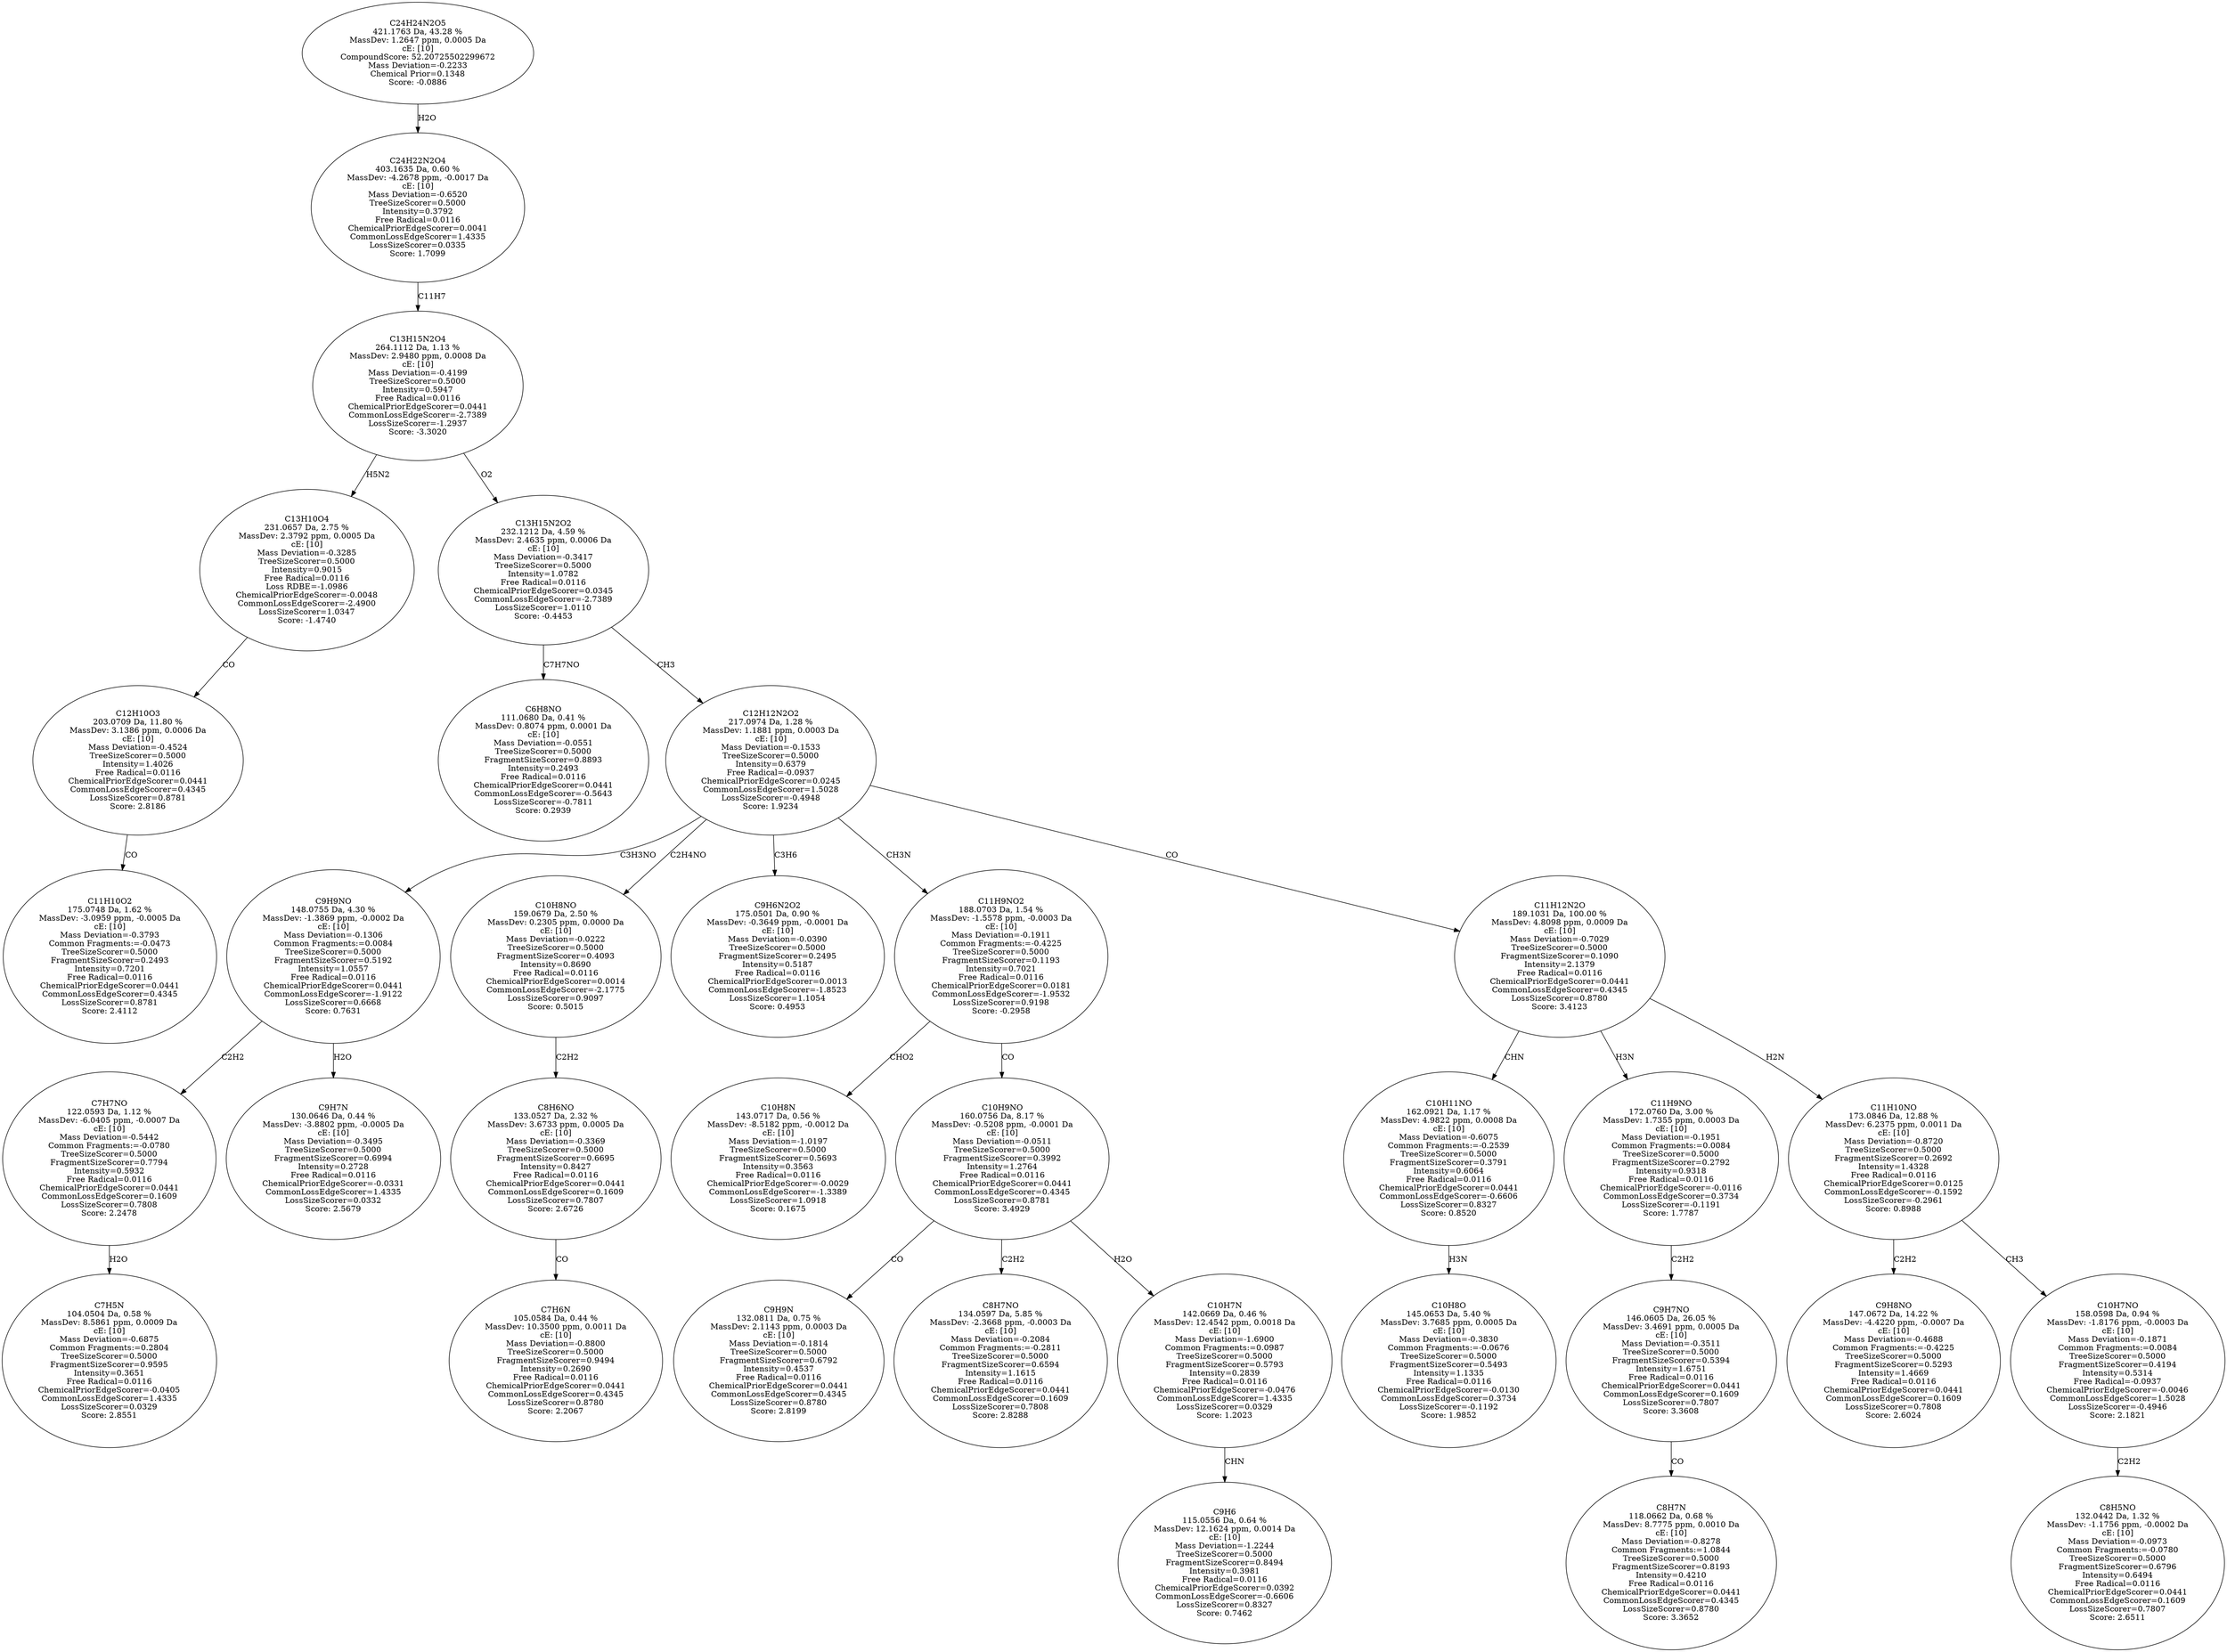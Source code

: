 strict digraph {
v1 [label="C11H10O2\n175.0748 Da, 1.62 %\nMassDev: -3.0959 ppm, -0.0005 Da\ncE: [10]\nMass Deviation=-0.3793\nCommon Fragments:=-0.0473\nTreeSizeScorer=0.5000\nFragmentSizeScorer=0.2493\nIntensity=0.7201\nFree Radical=0.0116\nChemicalPriorEdgeScorer=0.0441\nCommonLossEdgeScorer=0.4345\nLossSizeScorer=0.8781\nScore: 2.4112"];
v2 [label="C12H10O3\n203.0709 Da, 11.80 %\nMassDev: 3.1386 ppm, 0.0006 Da\ncE: [10]\nMass Deviation=-0.4524\nTreeSizeScorer=0.5000\nIntensity=1.4026\nFree Radical=0.0116\nChemicalPriorEdgeScorer=0.0441\nCommonLossEdgeScorer=0.4345\nLossSizeScorer=0.8781\nScore: 2.8186"];
v3 [label="C13H10O4\n231.0657 Da, 2.75 %\nMassDev: 2.3792 ppm, 0.0005 Da\ncE: [10]\nMass Deviation=-0.3285\nTreeSizeScorer=0.5000\nIntensity=0.9015\nFree Radical=0.0116\nLoss RDBE=-1.0986\nChemicalPriorEdgeScorer=-0.0048\nCommonLossEdgeScorer=-2.4900\nLossSizeScorer=1.0347\nScore: -1.4740"];
v4 [label="C6H8NO\n111.0680 Da, 0.41 %\nMassDev: 0.8074 ppm, 0.0001 Da\ncE: [10]\nMass Deviation=-0.0551\nTreeSizeScorer=0.5000\nFragmentSizeScorer=0.8893\nIntensity=0.2493\nFree Radical=0.0116\nChemicalPriorEdgeScorer=0.0441\nCommonLossEdgeScorer=-0.5643\nLossSizeScorer=-0.7811\nScore: 0.2939"];
v5 [label="C7H5N\n104.0504 Da, 0.58 %\nMassDev: 8.5861 ppm, 0.0009 Da\ncE: [10]\nMass Deviation=-0.6875\nCommon Fragments:=0.2804\nTreeSizeScorer=0.5000\nFragmentSizeScorer=0.9595\nIntensity=0.3651\nFree Radical=0.0116\nChemicalPriorEdgeScorer=-0.0405\nCommonLossEdgeScorer=1.4335\nLossSizeScorer=0.0329\nScore: 2.8551"];
v6 [label="C7H7NO\n122.0593 Da, 1.12 %\nMassDev: -6.0405 ppm, -0.0007 Da\ncE: [10]\nMass Deviation=-0.5442\nCommon Fragments:=-0.0780\nTreeSizeScorer=0.5000\nFragmentSizeScorer=0.7794\nIntensity=0.5932\nFree Radical=0.0116\nChemicalPriorEdgeScorer=0.0441\nCommonLossEdgeScorer=0.1609\nLossSizeScorer=0.7808\nScore: 2.2478"];
v7 [label="C9H7N\n130.0646 Da, 0.44 %\nMassDev: -3.8802 ppm, -0.0005 Da\ncE: [10]\nMass Deviation=-0.3495\nTreeSizeScorer=0.5000\nFragmentSizeScorer=0.6994\nIntensity=0.2728\nFree Radical=0.0116\nChemicalPriorEdgeScorer=-0.0331\nCommonLossEdgeScorer=1.4335\nLossSizeScorer=0.0332\nScore: 2.5679"];
v8 [label="C9H9NO\n148.0755 Da, 4.30 %\nMassDev: -1.3869 ppm, -0.0002 Da\ncE: [10]\nMass Deviation=-0.1306\nCommon Fragments:=0.0084\nTreeSizeScorer=0.5000\nFragmentSizeScorer=0.5192\nIntensity=1.0557\nFree Radical=0.0116\nChemicalPriorEdgeScorer=0.0441\nCommonLossEdgeScorer=-1.9122\nLossSizeScorer=0.6668\nScore: 0.7631"];
v9 [label="C7H6N\n105.0584 Da, 0.44 %\nMassDev: 10.3500 ppm, 0.0011 Da\ncE: [10]\nMass Deviation=-0.8800\nTreeSizeScorer=0.5000\nFragmentSizeScorer=0.9494\nIntensity=0.2690\nFree Radical=0.0116\nChemicalPriorEdgeScorer=0.0441\nCommonLossEdgeScorer=0.4345\nLossSizeScorer=0.8780\nScore: 2.2067"];
v10 [label="C8H6NO\n133.0527 Da, 2.32 %\nMassDev: 3.6733 ppm, 0.0005 Da\ncE: [10]\nMass Deviation=-0.3369\nTreeSizeScorer=0.5000\nFragmentSizeScorer=0.6695\nIntensity=0.8427\nFree Radical=0.0116\nChemicalPriorEdgeScorer=0.0441\nCommonLossEdgeScorer=0.1609\nLossSizeScorer=0.7807\nScore: 2.6726"];
v11 [label="C10H8NO\n159.0679 Da, 2.50 %\nMassDev: 0.2305 ppm, 0.0000 Da\ncE: [10]\nMass Deviation=-0.0222\nTreeSizeScorer=0.5000\nFragmentSizeScorer=0.4093\nIntensity=0.8690\nFree Radical=0.0116\nChemicalPriorEdgeScorer=0.0014\nCommonLossEdgeScorer=-2.1775\nLossSizeScorer=0.9097\nScore: 0.5015"];
v12 [label="C9H6N2O2\n175.0501 Da, 0.90 %\nMassDev: -0.3649 ppm, -0.0001 Da\ncE: [10]\nMass Deviation=-0.0390\nTreeSizeScorer=0.5000\nFragmentSizeScorer=0.2495\nIntensity=0.5187\nFree Radical=0.0116\nChemicalPriorEdgeScorer=0.0013\nCommonLossEdgeScorer=-1.8523\nLossSizeScorer=1.1054\nScore: 0.4953"];
v13 [label="C10H8N\n143.0717 Da, 0.56 %\nMassDev: -8.5182 ppm, -0.0012 Da\ncE: [10]\nMass Deviation=-1.0197\nTreeSizeScorer=0.5000\nFragmentSizeScorer=0.5693\nIntensity=0.3563\nFree Radical=0.0116\nChemicalPriorEdgeScorer=-0.0029\nCommonLossEdgeScorer=-1.3389\nLossSizeScorer=1.0918\nScore: 0.1675"];
v14 [label="C9H9N\n132.0811 Da, 0.75 %\nMassDev: 2.1143 ppm, 0.0003 Da\ncE: [10]\nMass Deviation=-0.1814\nTreeSizeScorer=0.5000\nFragmentSizeScorer=0.6792\nIntensity=0.4537\nFree Radical=0.0116\nChemicalPriorEdgeScorer=0.0441\nCommonLossEdgeScorer=0.4345\nLossSizeScorer=0.8780\nScore: 2.8199"];
v15 [label="C8H7NO\n134.0597 Da, 5.85 %\nMassDev: -2.3668 ppm, -0.0003 Da\ncE: [10]\nMass Deviation=-0.2084\nCommon Fragments:=-0.2811\nTreeSizeScorer=0.5000\nFragmentSizeScorer=0.6594\nIntensity=1.1615\nFree Radical=0.0116\nChemicalPriorEdgeScorer=0.0441\nCommonLossEdgeScorer=0.1609\nLossSizeScorer=0.7808\nScore: 2.8288"];
v16 [label="C9H6\n115.0556 Da, 0.64 %\nMassDev: 12.1624 ppm, 0.0014 Da\ncE: [10]\nMass Deviation=-1.2244\nTreeSizeScorer=0.5000\nFragmentSizeScorer=0.8494\nIntensity=0.3981\nFree Radical=0.0116\nChemicalPriorEdgeScorer=0.0392\nCommonLossEdgeScorer=-0.6606\nLossSizeScorer=0.8327\nScore: 0.7462"];
v17 [label="C10H7N\n142.0669 Da, 0.46 %\nMassDev: 12.4542 ppm, 0.0018 Da\ncE: [10]\nMass Deviation=-1.6900\nCommon Fragments:=0.0987\nTreeSizeScorer=0.5000\nFragmentSizeScorer=0.5793\nIntensity=0.2839\nFree Radical=0.0116\nChemicalPriorEdgeScorer=-0.0476\nCommonLossEdgeScorer=1.4335\nLossSizeScorer=0.0329\nScore: 1.2023"];
v18 [label="C10H9NO\n160.0756 Da, 8.17 %\nMassDev: -0.5208 ppm, -0.0001 Da\ncE: [10]\nMass Deviation=-0.0511\nTreeSizeScorer=0.5000\nFragmentSizeScorer=0.3992\nIntensity=1.2764\nFree Radical=0.0116\nChemicalPriorEdgeScorer=0.0441\nCommonLossEdgeScorer=0.4345\nLossSizeScorer=0.8781\nScore: 3.4929"];
v19 [label="C11H9NO2\n188.0703 Da, 1.54 %\nMassDev: -1.5578 ppm, -0.0003 Da\ncE: [10]\nMass Deviation=-0.1911\nCommon Fragments:=-0.4225\nTreeSizeScorer=0.5000\nFragmentSizeScorer=0.1193\nIntensity=0.7021\nFree Radical=0.0116\nChemicalPriorEdgeScorer=0.0181\nCommonLossEdgeScorer=-1.9532\nLossSizeScorer=0.9198\nScore: -0.2958"];
v20 [label="C10H8O\n145.0653 Da, 5.40 %\nMassDev: 3.7685 ppm, 0.0005 Da\ncE: [10]\nMass Deviation=-0.3830\nCommon Fragments:=-0.0676\nTreeSizeScorer=0.5000\nFragmentSizeScorer=0.5493\nIntensity=1.1335\nFree Radical=0.0116\nChemicalPriorEdgeScorer=-0.0130\nCommonLossEdgeScorer=0.3734\nLossSizeScorer=-0.1192\nScore: 1.9852"];
v21 [label="C10H11NO\n162.0921 Da, 1.17 %\nMassDev: 4.9822 ppm, 0.0008 Da\ncE: [10]\nMass Deviation=-0.6075\nCommon Fragments:=-0.2539\nTreeSizeScorer=0.5000\nFragmentSizeScorer=0.3791\nIntensity=0.6064\nFree Radical=0.0116\nChemicalPriorEdgeScorer=0.0441\nCommonLossEdgeScorer=-0.6606\nLossSizeScorer=0.8327\nScore: 0.8520"];
v22 [label="C8H7N\n118.0662 Da, 0.68 %\nMassDev: 8.7775 ppm, 0.0010 Da\ncE: [10]\nMass Deviation=-0.8278\nCommon Fragments:=1.0844\nTreeSizeScorer=0.5000\nFragmentSizeScorer=0.8193\nIntensity=0.4210\nFree Radical=0.0116\nChemicalPriorEdgeScorer=0.0441\nCommonLossEdgeScorer=0.4345\nLossSizeScorer=0.8780\nScore: 3.3652"];
v23 [label="C9H7NO\n146.0605 Da, 26.05 %\nMassDev: 3.4691 ppm, 0.0005 Da\ncE: [10]\nMass Deviation=-0.3511\nTreeSizeScorer=0.5000\nFragmentSizeScorer=0.5394\nIntensity=1.6751\nFree Radical=0.0116\nChemicalPriorEdgeScorer=0.0441\nCommonLossEdgeScorer=0.1609\nLossSizeScorer=0.7807\nScore: 3.3608"];
v24 [label="C11H9NO\n172.0760 Da, 3.00 %\nMassDev: 1.7355 ppm, 0.0003 Da\ncE: [10]\nMass Deviation=-0.1951\nCommon Fragments:=0.0084\nTreeSizeScorer=0.5000\nFragmentSizeScorer=0.2792\nIntensity=0.9318\nFree Radical=0.0116\nChemicalPriorEdgeScorer=-0.0116\nCommonLossEdgeScorer=0.3734\nLossSizeScorer=-0.1191\nScore: 1.7787"];
v25 [label="C9H8NO\n147.0672 Da, 14.22 %\nMassDev: -4.4220 ppm, -0.0007 Da\ncE: [10]\nMass Deviation=-0.4688\nCommon Fragments:=-0.4225\nTreeSizeScorer=0.5000\nFragmentSizeScorer=0.5293\nIntensity=1.4669\nFree Radical=0.0116\nChemicalPriorEdgeScorer=0.0441\nCommonLossEdgeScorer=0.1609\nLossSizeScorer=0.7808\nScore: 2.6024"];
v26 [label="C8H5NO\n132.0442 Da, 1.32 %\nMassDev: -1.1756 ppm, -0.0002 Da\ncE: [10]\nMass Deviation=-0.0973\nCommon Fragments:=-0.0780\nTreeSizeScorer=0.5000\nFragmentSizeScorer=0.6796\nIntensity=0.6494\nFree Radical=0.0116\nChemicalPriorEdgeScorer=0.0441\nCommonLossEdgeScorer=0.1609\nLossSizeScorer=0.7807\nScore: 2.6511"];
v27 [label="C10H7NO\n158.0598 Da, 0.94 %\nMassDev: -1.8176 ppm, -0.0003 Da\ncE: [10]\nMass Deviation=-0.1871\nCommon Fragments:=0.0084\nTreeSizeScorer=0.5000\nFragmentSizeScorer=0.4194\nIntensity=0.5314\nFree Radical=-0.0937\nChemicalPriorEdgeScorer=-0.0046\nCommonLossEdgeScorer=1.5028\nLossSizeScorer=-0.4946\nScore: 2.1821"];
v28 [label="C11H10NO\n173.0846 Da, 12.88 %\nMassDev: 6.2375 ppm, 0.0011 Da\ncE: [10]\nMass Deviation=-0.8720\nTreeSizeScorer=0.5000\nFragmentSizeScorer=0.2692\nIntensity=1.4328\nFree Radical=0.0116\nChemicalPriorEdgeScorer=0.0125\nCommonLossEdgeScorer=-0.1592\nLossSizeScorer=-0.2961\nScore: 0.8988"];
v29 [label="C11H12N2O\n189.1031 Da, 100.00 %\nMassDev: 4.8098 ppm, 0.0009 Da\ncE: [10]\nMass Deviation=-0.7029\nTreeSizeScorer=0.5000\nFragmentSizeScorer=0.1090\nIntensity=2.1379\nFree Radical=0.0116\nChemicalPriorEdgeScorer=0.0441\nCommonLossEdgeScorer=0.4345\nLossSizeScorer=0.8780\nScore: 3.4123"];
v30 [label="C12H12N2O2\n217.0974 Da, 1.28 %\nMassDev: 1.1881 ppm, 0.0003 Da\ncE: [10]\nMass Deviation=-0.1533\nTreeSizeScorer=0.5000\nIntensity=0.6379\nFree Radical=-0.0937\nChemicalPriorEdgeScorer=0.0245\nCommonLossEdgeScorer=1.5028\nLossSizeScorer=-0.4948\nScore: 1.9234"];
v31 [label="C13H15N2O2\n232.1212 Da, 4.59 %\nMassDev: 2.4635 ppm, 0.0006 Da\ncE: [10]\nMass Deviation=-0.3417\nTreeSizeScorer=0.5000\nIntensity=1.0782\nFree Radical=0.0116\nChemicalPriorEdgeScorer=0.0345\nCommonLossEdgeScorer=-2.7389\nLossSizeScorer=1.0110\nScore: -0.4453"];
v32 [label="C13H15N2O4\n264.1112 Da, 1.13 %\nMassDev: 2.9480 ppm, 0.0008 Da\ncE: [10]\nMass Deviation=-0.4199\nTreeSizeScorer=0.5000\nIntensity=0.5947\nFree Radical=0.0116\nChemicalPriorEdgeScorer=0.0441\nCommonLossEdgeScorer=-2.7389\nLossSizeScorer=-1.2937\nScore: -3.3020"];
v33 [label="C24H22N2O4\n403.1635 Da, 0.60 %\nMassDev: -4.2678 ppm, -0.0017 Da\ncE: [10]\nMass Deviation=-0.6520\nTreeSizeScorer=0.5000\nIntensity=0.3792\nFree Radical=0.0116\nChemicalPriorEdgeScorer=0.0041\nCommonLossEdgeScorer=1.4335\nLossSizeScorer=0.0335\nScore: 1.7099"];
v34 [label="C24H24N2O5\n421.1763 Da, 43.28 %\nMassDev: 1.2647 ppm, 0.0005 Da\ncE: [10]\nCompoundScore: 52.20725502299672\nMass Deviation=-0.2233\nChemical Prior=0.1348\nScore: -0.0886"];
v2 -> v1 [label="CO"];
v3 -> v2 [label="CO"];
v32 -> v3 [label="H5N2"];
v31 -> v4 [label="C7H7NO"];
v6 -> v5 [label="H2O"];
v8 -> v6 [label="C2H2"];
v8 -> v7 [label="H2O"];
v30 -> v8 [label="C3H3NO"];
v10 -> v9 [label="CO"];
v11 -> v10 [label="C2H2"];
v30 -> v11 [label="C2H4NO"];
v30 -> v12 [label="C3H6"];
v19 -> v13 [label="CHO2"];
v18 -> v14 [label="CO"];
v18 -> v15 [label="C2H2"];
v17 -> v16 [label="CHN"];
v18 -> v17 [label="H2O"];
v19 -> v18 [label="CO"];
v30 -> v19 [label="CH3N"];
v21 -> v20 [label="H3N"];
v29 -> v21 [label="CHN"];
v23 -> v22 [label="CO"];
v24 -> v23 [label="C2H2"];
v29 -> v24 [label="H3N"];
v28 -> v25 [label="C2H2"];
v27 -> v26 [label="C2H2"];
v28 -> v27 [label="CH3"];
v29 -> v28 [label="H2N"];
v30 -> v29 [label="CO"];
v31 -> v30 [label="CH3"];
v32 -> v31 [label="O2"];
v33 -> v32 [label="C11H7"];
v34 -> v33 [label="H2O"];
}